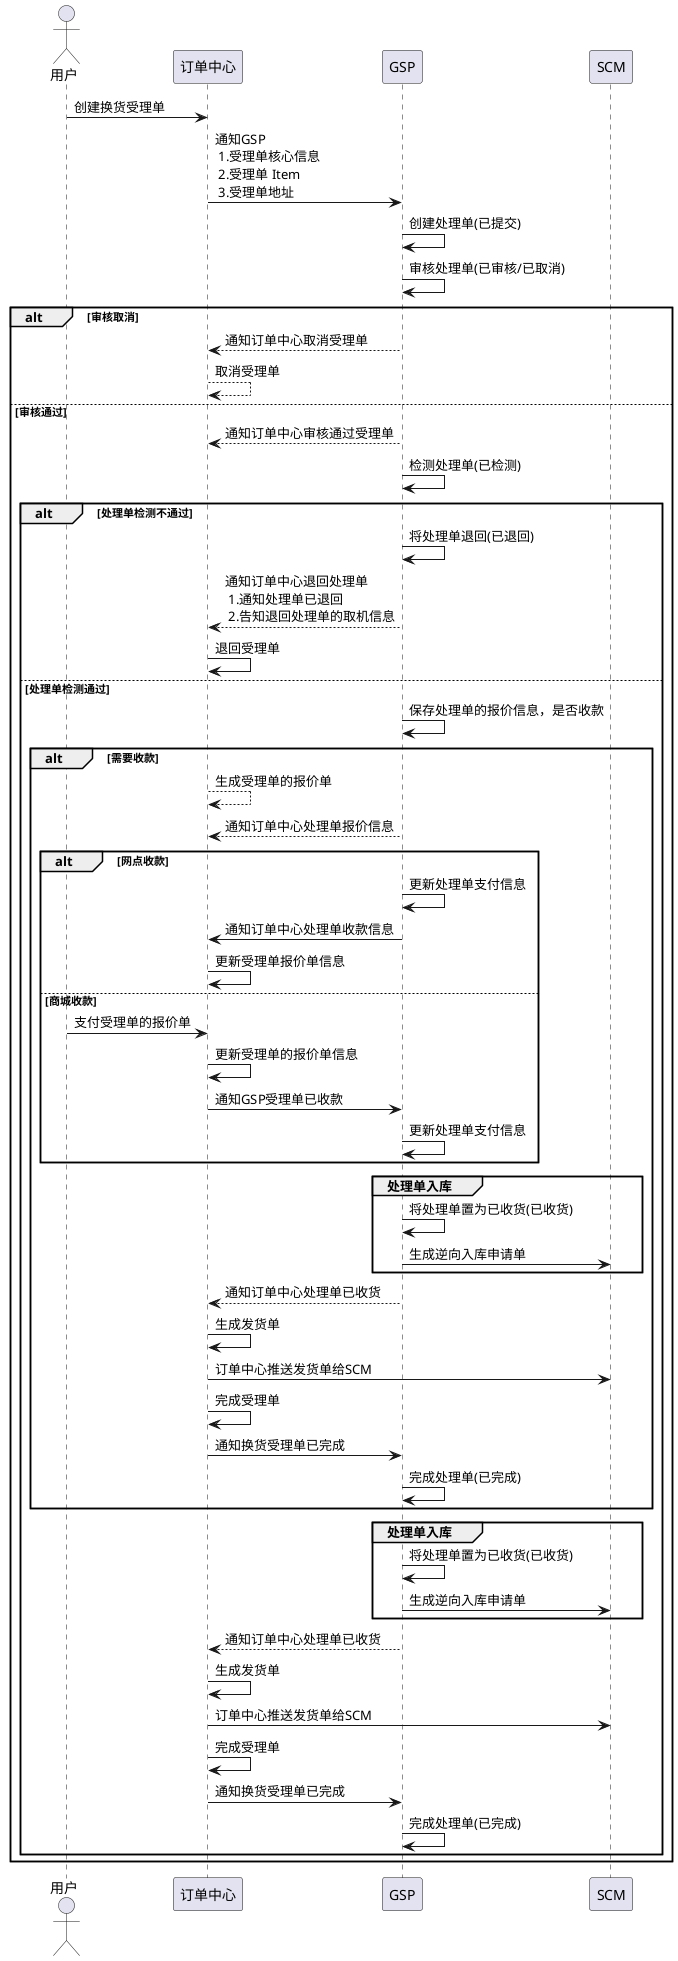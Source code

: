 @startuml

actor 用户

用户 -> 订单中心: 创建换货受理单
订单中心 -> GSP: 通知GSP\n 1.受理单核心信息\n 2.受理单 Item\n 3.受理单地址
GSP -> GSP:创建处理单(已提交)

GSP -> GSP:审核处理单(已审核/已取消)
alt 审核取消
    GSP --> 订单中心: 通知订单中心取消受理单
    订单中心 --> 订单中心: 取消受理单
else 审核通过
    GSP --> 订单中心: 通知订单中心审核通过受理单
    GSP ->  GSP:检测处理单(已检测)
    alt 处理单检测不通过
        GSP ->  GSP:将处理单退回(已退回)
        GSP --> 订单中心: 通知订单中心退回处理单\n 1.通知处理单已退回\n 2.告知退回处理单的取机信息
        订单中心 -> 订单中心: 退回受理单
    else 处理单检测通过
        GSP ->  GSP: 保存处理单的报价信息，是否收款
        alt 需要收款
            订单中心 --> 订单中心: 生成受理单的报价单
            GSP --> 订单中心: 通知订单中心处理单报价信息
            alt 网点收款
                GSP ->  GSP: 更新处理单支付信息
                GSP -> 订单中心: 通知订单中心处理单收款信息
                订单中心 -> 订单中心: 更新受理单报价单信息
            else 商城收款
                用户 -> 订单中心: 支付受理单的报价单
                订单中心 -> 订单中心: 更新受理单的报价单信息
                订单中心 -> GSP: 通知GSP受理单已收款
                GSP ->  GSP: 更新处理单支付信息
            end
            group 处理单入库
                GSP ->  GSP: 将处理单置为已收货(已收货)
                GSP -> SCM: 生成逆向入库申请单
            end
            GSP --> 订单中心: 通知订单中心处理单已收货
            订单中心 -> 订单中心: 生成发货单
            订单中心 -> SCM: 订单中心推送发货单给SCM
            订单中心 -> 订单中心: 完成受理单
            订单中心 -> GSP: 通知换货受理单已完成
            GSP ->  GSP: 完成处理单(已完成)
        end

        group 处理单入库
            GSP ->  GSP: 将处理单置为已收货(已收货)
            GSP -> SCM: 生成逆向入库申请单
        end
        GSP --> 订单中心: 通知订单中心处理单已收货
        订单中心 -> 订单中心: 生成发货单
        订单中心 -> SCM: 订单中心推送发货单给SCM
        订单中心 -> 订单中心: 完成受理单
        订单中心 -> GSP: 通知换货受理单已完成
        GSP ->  GSP: 完成处理单(已完成)
    end
end

@endnuml